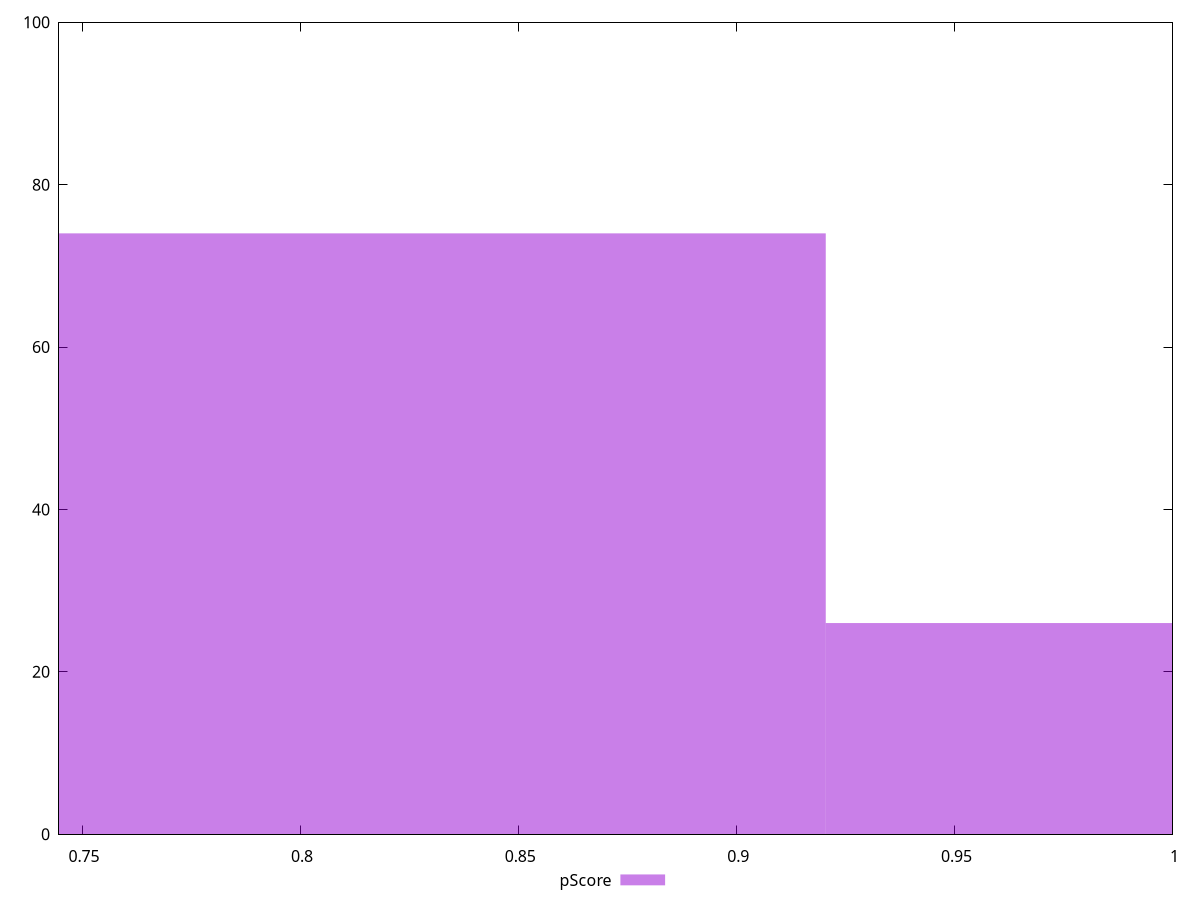 reset

$pScore <<EOF
0.7890064946933377 74
1.052008659591117 26
EOF

set key outside below
set boxwidth 0.2630021648977792
set xrange [0.7447266666666666:1]
set yrange [0:100]
set trange [0:100]
set style fill transparent solid 0.5 noborder
set terminal svg size 640, 490 enhanced background rgb 'white'
set output "report_00018_2021-02-10T15-25-16.877Z/uses-rel-preconnect/samples/pages/pScore/histogram.svg"

plot $pScore title "pScore" with boxes

reset
